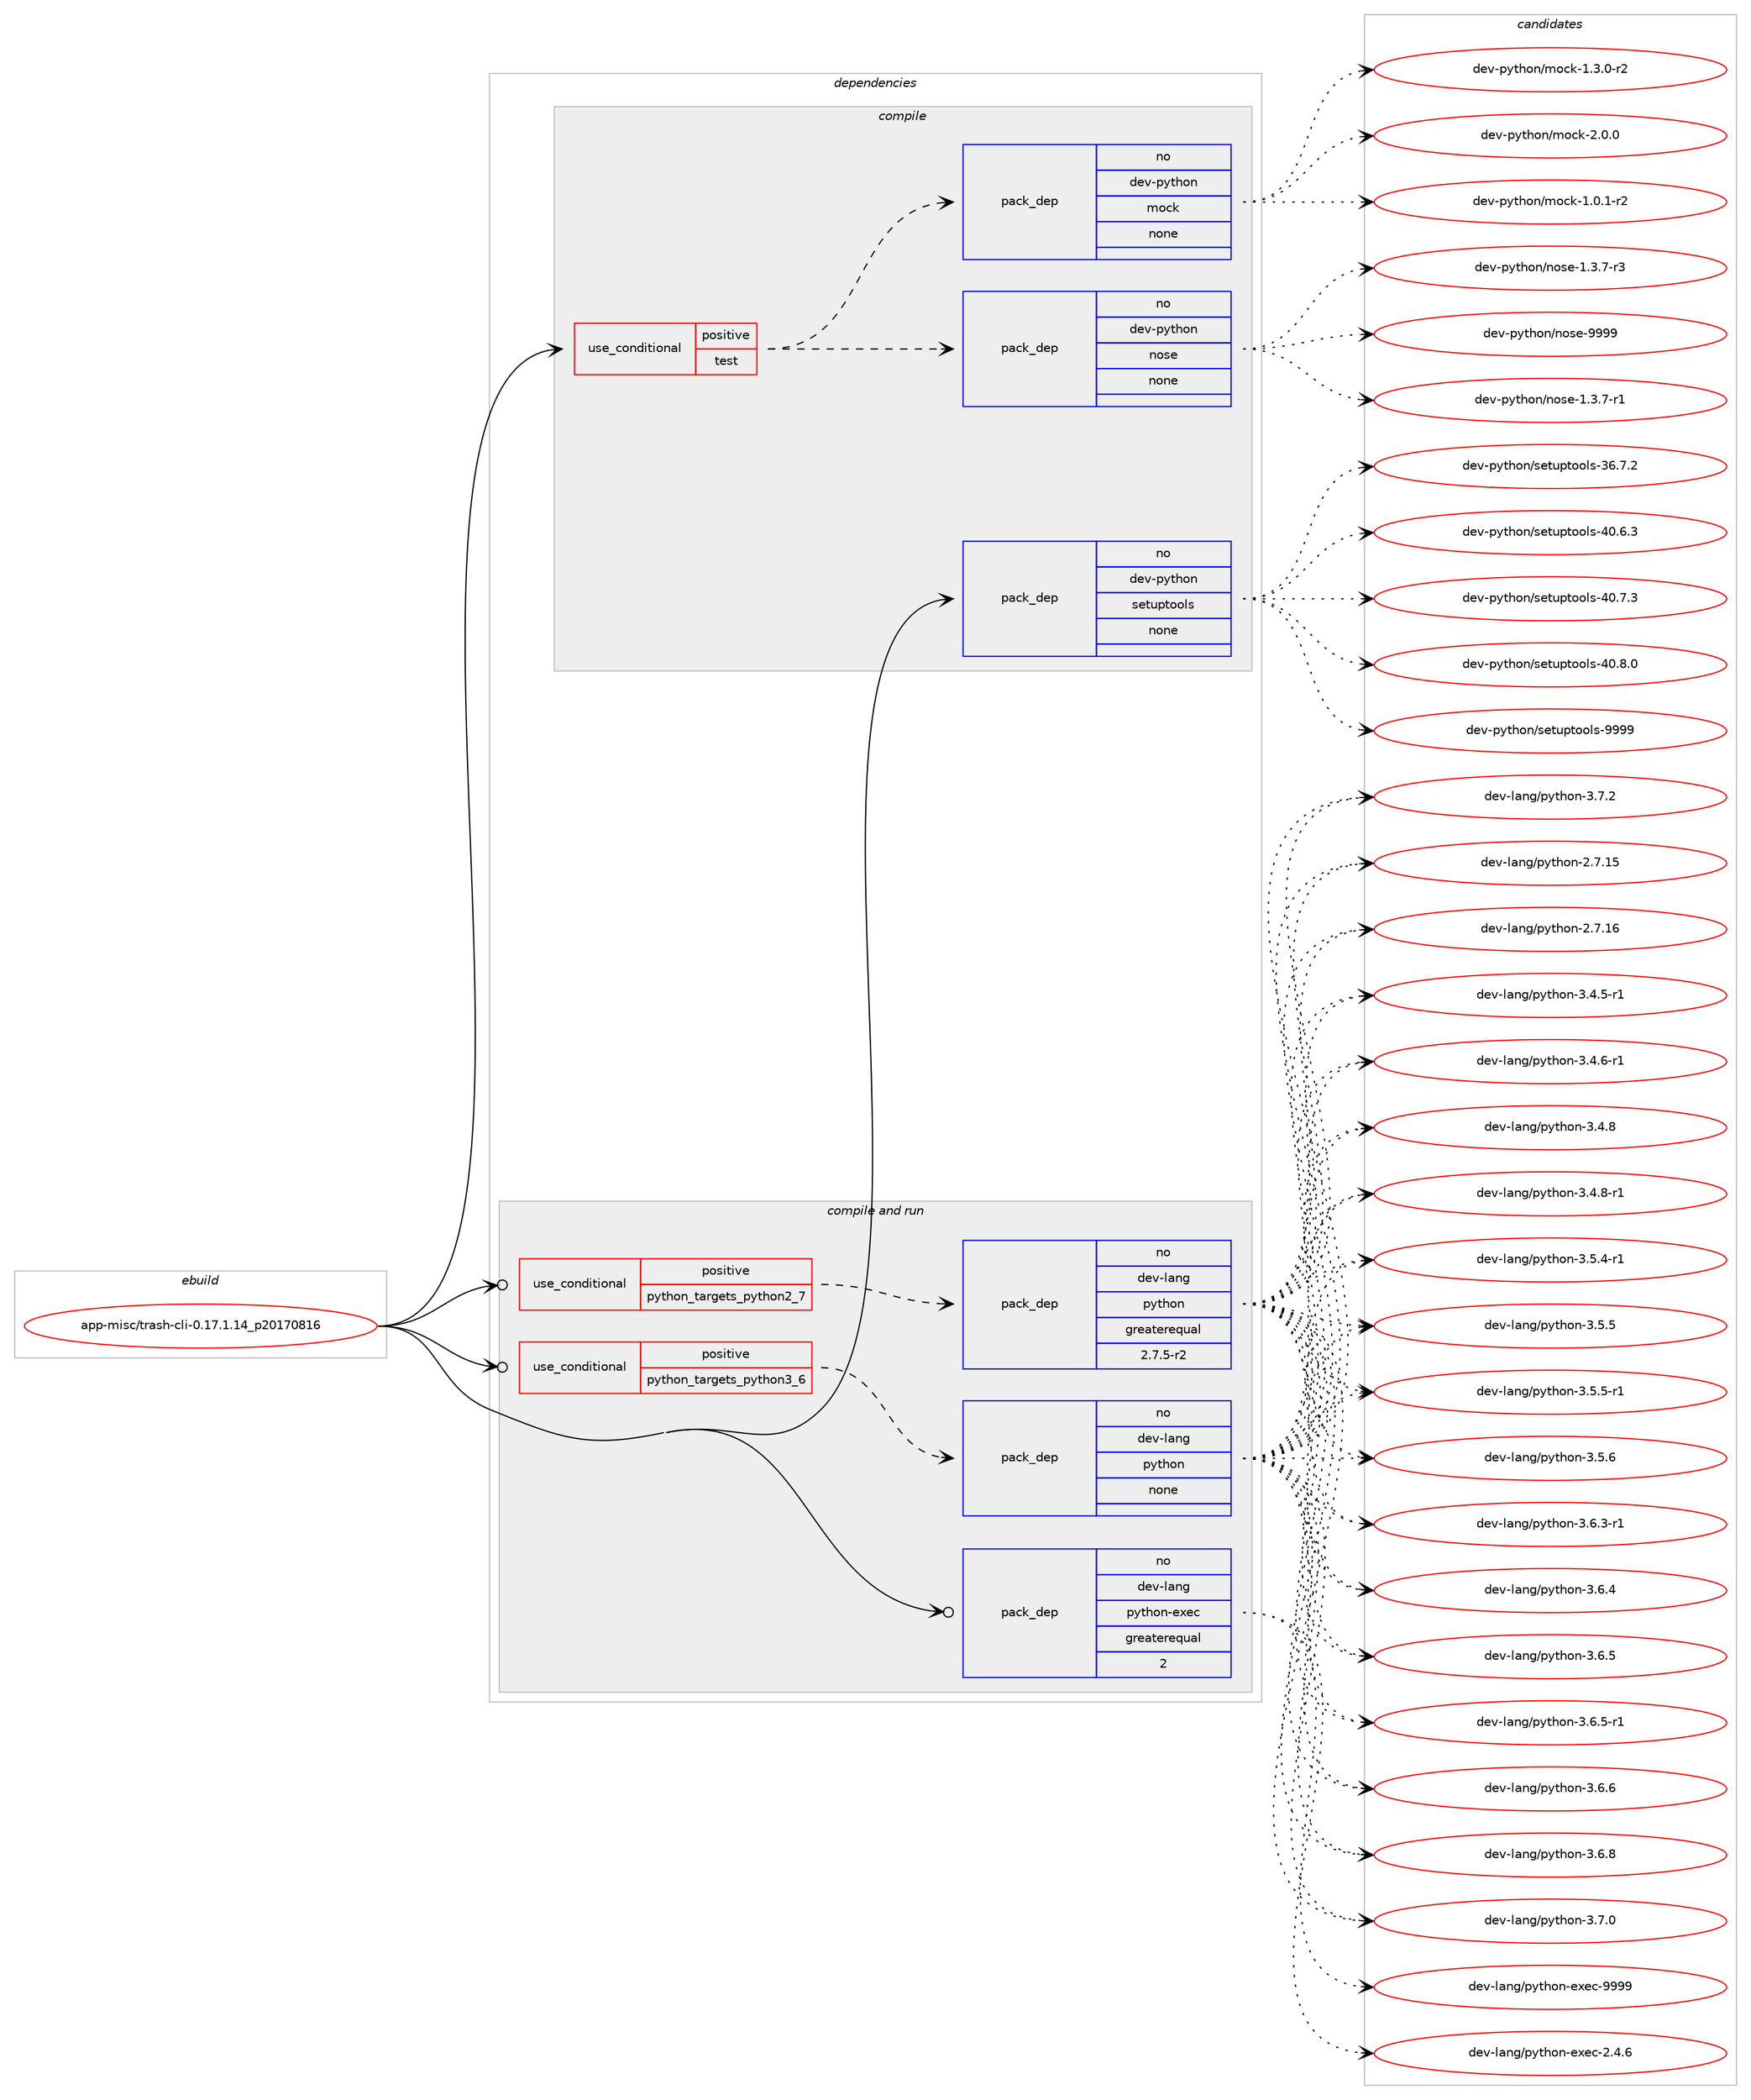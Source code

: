 digraph prolog {

# *************
# Graph options
# *************

newrank=true;
concentrate=true;
compound=true;
graph [rankdir=LR,fontname=Helvetica,fontsize=10,ranksep=1.5];#, ranksep=2.5, nodesep=0.2];
edge  [arrowhead=vee];
node  [fontname=Helvetica,fontsize=10];

# **********
# The ebuild
# **********

subgraph cluster_leftcol {
color=gray;
rank=same;
label=<<i>ebuild</i>>;
id [label="app-misc/trash-cli-0.17.1.14_p20170816", color=red, width=4, href="../app-misc/trash-cli-0.17.1.14_p20170816.svg"];
}

# ****************
# The dependencies
# ****************

subgraph cluster_midcol {
color=gray;
label=<<i>dependencies</i>>;
subgraph cluster_compile {
fillcolor="#eeeeee";
style=filled;
label=<<i>compile</i>>;
subgraph cond353963 {
dependency1301525 [label=<<TABLE BORDER="0" CELLBORDER="1" CELLSPACING="0" CELLPADDING="4"><TR><TD ROWSPAN="3" CELLPADDING="10">use_conditional</TD></TR><TR><TD>positive</TD></TR><TR><TD>test</TD></TR></TABLE>>, shape=none, color=red];
subgraph pack927287 {
dependency1301526 [label=<<TABLE BORDER="0" CELLBORDER="1" CELLSPACING="0" CELLPADDING="4" WIDTH="220"><TR><TD ROWSPAN="6" CELLPADDING="30">pack_dep</TD></TR><TR><TD WIDTH="110">no</TD></TR><TR><TD>dev-python</TD></TR><TR><TD>nose</TD></TR><TR><TD>none</TD></TR><TR><TD></TD></TR></TABLE>>, shape=none, color=blue];
}
dependency1301525:e -> dependency1301526:w [weight=20,style="dashed",arrowhead="vee"];
subgraph pack927288 {
dependency1301527 [label=<<TABLE BORDER="0" CELLBORDER="1" CELLSPACING="0" CELLPADDING="4" WIDTH="220"><TR><TD ROWSPAN="6" CELLPADDING="30">pack_dep</TD></TR><TR><TD WIDTH="110">no</TD></TR><TR><TD>dev-python</TD></TR><TR><TD>mock</TD></TR><TR><TD>none</TD></TR><TR><TD></TD></TR></TABLE>>, shape=none, color=blue];
}
dependency1301525:e -> dependency1301527:w [weight=20,style="dashed",arrowhead="vee"];
}
id:e -> dependency1301525:w [weight=20,style="solid",arrowhead="vee"];
subgraph pack927289 {
dependency1301528 [label=<<TABLE BORDER="0" CELLBORDER="1" CELLSPACING="0" CELLPADDING="4" WIDTH="220"><TR><TD ROWSPAN="6" CELLPADDING="30">pack_dep</TD></TR><TR><TD WIDTH="110">no</TD></TR><TR><TD>dev-python</TD></TR><TR><TD>setuptools</TD></TR><TR><TD>none</TD></TR><TR><TD></TD></TR></TABLE>>, shape=none, color=blue];
}
id:e -> dependency1301528:w [weight=20,style="solid",arrowhead="vee"];
}
subgraph cluster_compileandrun {
fillcolor="#eeeeee";
style=filled;
label=<<i>compile and run</i>>;
subgraph cond353964 {
dependency1301529 [label=<<TABLE BORDER="0" CELLBORDER="1" CELLSPACING="0" CELLPADDING="4"><TR><TD ROWSPAN="3" CELLPADDING="10">use_conditional</TD></TR><TR><TD>positive</TD></TR><TR><TD>python_targets_python2_7</TD></TR></TABLE>>, shape=none, color=red];
subgraph pack927290 {
dependency1301530 [label=<<TABLE BORDER="0" CELLBORDER="1" CELLSPACING="0" CELLPADDING="4" WIDTH="220"><TR><TD ROWSPAN="6" CELLPADDING="30">pack_dep</TD></TR><TR><TD WIDTH="110">no</TD></TR><TR><TD>dev-lang</TD></TR><TR><TD>python</TD></TR><TR><TD>greaterequal</TD></TR><TR><TD>2.7.5-r2</TD></TR></TABLE>>, shape=none, color=blue];
}
dependency1301529:e -> dependency1301530:w [weight=20,style="dashed",arrowhead="vee"];
}
id:e -> dependency1301529:w [weight=20,style="solid",arrowhead="odotvee"];
subgraph cond353965 {
dependency1301531 [label=<<TABLE BORDER="0" CELLBORDER="1" CELLSPACING="0" CELLPADDING="4"><TR><TD ROWSPAN="3" CELLPADDING="10">use_conditional</TD></TR><TR><TD>positive</TD></TR><TR><TD>python_targets_python3_6</TD></TR></TABLE>>, shape=none, color=red];
subgraph pack927291 {
dependency1301532 [label=<<TABLE BORDER="0" CELLBORDER="1" CELLSPACING="0" CELLPADDING="4" WIDTH="220"><TR><TD ROWSPAN="6" CELLPADDING="30">pack_dep</TD></TR><TR><TD WIDTH="110">no</TD></TR><TR><TD>dev-lang</TD></TR><TR><TD>python</TD></TR><TR><TD>none</TD></TR><TR><TD></TD></TR></TABLE>>, shape=none, color=blue];
}
dependency1301531:e -> dependency1301532:w [weight=20,style="dashed",arrowhead="vee"];
}
id:e -> dependency1301531:w [weight=20,style="solid",arrowhead="odotvee"];
subgraph pack927292 {
dependency1301533 [label=<<TABLE BORDER="0" CELLBORDER="1" CELLSPACING="0" CELLPADDING="4" WIDTH="220"><TR><TD ROWSPAN="6" CELLPADDING="30">pack_dep</TD></TR><TR><TD WIDTH="110">no</TD></TR><TR><TD>dev-lang</TD></TR><TR><TD>python-exec</TD></TR><TR><TD>greaterequal</TD></TR><TR><TD>2</TD></TR></TABLE>>, shape=none, color=blue];
}
id:e -> dependency1301533:w [weight=20,style="solid",arrowhead="odotvee"];
}
subgraph cluster_run {
fillcolor="#eeeeee";
style=filled;
label=<<i>run</i>>;
}
}

# **************
# The candidates
# **************

subgraph cluster_choices {
rank=same;
color=gray;
label=<<i>candidates</i>>;

subgraph choice927287 {
color=black;
nodesep=1;
choice10010111845112121116104111110471101111151014549465146554511449 [label="dev-python/nose-1.3.7-r1", color=red, width=4,href="../dev-python/nose-1.3.7-r1.svg"];
choice10010111845112121116104111110471101111151014549465146554511451 [label="dev-python/nose-1.3.7-r3", color=red, width=4,href="../dev-python/nose-1.3.7-r3.svg"];
choice10010111845112121116104111110471101111151014557575757 [label="dev-python/nose-9999", color=red, width=4,href="../dev-python/nose-9999.svg"];
dependency1301526:e -> choice10010111845112121116104111110471101111151014549465146554511449:w [style=dotted,weight="100"];
dependency1301526:e -> choice10010111845112121116104111110471101111151014549465146554511451:w [style=dotted,weight="100"];
dependency1301526:e -> choice10010111845112121116104111110471101111151014557575757:w [style=dotted,weight="100"];
}
subgraph choice927288 {
color=black;
nodesep=1;
choice1001011184511212111610411111047109111991074549464846494511450 [label="dev-python/mock-1.0.1-r2", color=red, width=4,href="../dev-python/mock-1.0.1-r2.svg"];
choice1001011184511212111610411111047109111991074549465146484511450 [label="dev-python/mock-1.3.0-r2", color=red, width=4,href="../dev-python/mock-1.3.0-r2.svg"];
choice100101118451121211161041111104710911199107455046484648 [label="dev-python/mock-2.0.0", color=red, width=4,href="../dev-python/mock-2.0.0.svg"];
dependency1301527:e -> choice1001011184511212111610411111047109111991074549464846494511450:w [style=dotted,weight="100"];
dependency1301527:e -> choice1001011184511212111610411111047109111991074549465146484511450:w [style=dotted,weight="100"];
dependency1301527:e -> choice100101118451121211161041111104710911199107455046484648:w [style=dotted,weight="100"];
}
subgraph choice927289 {
color=black;
nodesep=1;
choice100101118451121211161041111104711510111611711211611111110811545515446554650 [label="dev-python/setuptools-36.7.2", color=red, width=4,href="../dev-python/setuptools-36.7.2.svg"];
choice100101118451121211161041111104711510111611711211611111110811545524846544651 [label="dev-python/setuptools-40.6.3", color=red, width=4,href="../dev-python/setuptools-40.6.3.svg"];
choice100101118451121211161041111104711510111611711211611111110811545524846554651 [label="dev-python/setuptools-40.7.3", color=red, width=4,href="../dev-python/setuptools-40.7.3.svg"];
choice100101118451121211161041111104711510111611711211611111110811545524846564648 [label="dev-python/setuptools-40.8.0", color=red, width=4,href="../dev-python/setuptools-40.8.0.svg"];
choice10010111845112121116104111110471151011161171121161111111081154557575757 [label="dev-python/setuptools-9999", color=red, width=4,href="../dev-python/setuptools-9999.svg"];
dependency1301528:e -> choice100101118451121211161041111104711510111611711211611111110811545515446554650:w [style=dotted,weight="100"];
dependency1301528:e -> choice100101118451121211161041111104711510111611711211611111110811545524846544651:w [style=dotted,weight="100"];
dependency1301528:e -> choice100101118451121211161041111104711510111611711211611111110811545524846554651:w [style=dotted,weight="100"];
dependency1301528:e -> choice100101118451121211161041111104711510111611711211611111110811545524846564648:w [style=dotted,weight="100"];
dependency1301528:e -> choice10010111845112121116104111110471151011161171121161111111081154557575757:w [style=dotted,weight="100"];
}
subgraph choice927290 {
color=black;
nodesep=1;
choice10010111845108971101034711212111610411111045504655464953 [label="dev-lang/python-2.7.15", color=red, width=4,href="../dev-lang/python-2.7.15.svg"];
choice10010111845108971101034711212111610411111045504655464954 [label="dev-lang/python-2.7.16", color=red, width=4,href="../dev-lang/python-2.7.16.svg"];
choice1001011184510897110103471121211161041111104551465246534511449 [label="dev-lang/python-3.4.5-r1", color=red, width=4,href="../dev-lang/python-3.4.5-r1.svg"];
choice1001011184510897110103471121211161041111104551465246544511449 [label="dev-lang/python-3.4.6-r1", color=red, width=4,href="../dev-lang/python-3.4.6-r1.svg"];
choice100101118451089711010347112121116104111110455146524656 [label="dev-lang/python-3.4.8", color=red, width=4,href="../dev-lang/python-3.4.8.svg"];
choice1001011184510897110103471121211161041111104551465246564511449 [label="dev-lang/python-3.4.8-r1", color=red, width=4,href="../dev-lang/python-3.4.8-r1.svg"];
choice1001011184510897110103471121211161041111104551465346524511449 [label="dev-lang/python-3.5.4-r1", color=red, width=4,href="../dev-lang/python-3.5.4-r1.svg"];
choice100101118451089711010347112121116104111110455146534653 [label="dev-lang/python-3.5.5", color=red, width=4,href="../dev-lang/python-3.5.5.svg"];
choice1001011184510897110103471121211161041111104551465346534511449 [label="dev-lang/python-3.5.5-r1", color=red, width=4,href="../dev-lang/python-3.5.5-r1.svg"];
choice100101118451089711010347112121116104111110455146534654 [label="dev-lang/python-3.5.6", color=red, width=4,href="../dev-lang/python-3.5.6.svg"];
choice1001011184510897110103471121211161041111104551465446514511449 [label="dev-lang/python-3.6.3-r1", color=red, width=4,href="../dev-lang/python-3.6.3-r1.svg"];
choice100101118451089711010347112121116104111110455146544652 [label="dev-lang/python-3.6.4", color=red, width=4,href="../dev-lang/python-3.6.4.svg"];
choice100101118451089711010347112121116104111110455146544653 [label="dev-lang/python-3.6.5", color=red, width=4,href="../dev-lang/python-3.6.5.svg"];
choice1001011184510897110103471121211161041111104551465446534511449 [label="dev-lang/python-3.6.5-r1", color=red, width=4,href="../dev-lang/python-3.6.5-r1.svg"];
choice100101118451089711010347112121116104111110455146544654 [label="dev-lang/python-3.6.6", color=red, width=4,href="../dev-lang/python-3.6.6.svg"];
choice100101118451089711010347112121116104111110455146544656 [label="dev-lang/python-3.6.8", color=red, width=4,href="../dev-lang/python-3.6.8.svg"];
choice100101118451089711010347112121116104111110455146554648 [label="dev-lang/python-3.7.0", color=red, width=4,href="../dev-lang/python-3.7.0.svg"];
choice100101118451089711010347112121116104111110455146554650 [label="dev-lang/python-3.7.2", color=red, width=4,href="../dev-lang/python-3.7.2.svg"];
dependency1301530:e -> choice10010111845108971101034711212111610411111045504655464953:w [style=dotted,weight="100"];
dependency1301530:e -> choice10010111845108971101034711212111610411111045504655464954:w [style=dotted,weight="100"];
dependency1301530:e -> choice1001011184510897110103471121211161041111104551465246534511449:w [style=dotted,weight="100"];
dependency1301530:e -> choice1001011184510897110103471121211161041111104551465246544511449:w [style=dotted,weight="100"];
dependency1301530:e -> choice100101118451089711010347112121116104111110455146524656:w [style=dotted,weight="100"];
dependency1301530:e -> choice1001011184510897110103471121211161041111104551465246564511449:w [style=dotted,weight="100"];
dependency1301530:e -> choice1001011184510897110103471121211161041111104551465346524511449:w [style=dotted,weight="100"];
dependency1301530:e -> choice100101118451089711010347112121116104111110455146534653:w [style=dotted,weight="100"];
dependency1301530:e -> choice1001011184510897110103471121211161041111104551465346534511449:w [style=dotted,weight="100"];
dependency1301530:e -> choice100101118451089711010347112121116104111110455146534654:w [style=dotted,weight="100"];
dependency1301530:e -> choice1001011184510897110103471121211161041111104551465446514511449:w [style=dotted,weight="100"];
dependency1301530:e -> choice100101118451089711010347112121116104111110455146544652:w [style=dotted,weight="100"];
dependency1301530:e -> choice100101118451089711010347112121116104111110455146544653:w [style=dotted,weight="100"];
dependency1301530:e -> choice1001011184510897110103471121211161041111104551465446534511449:w [style=dotted,weight="100"];
dependency1301530:e -> choice100101118451089711010347112121116104111110455146544654:w [style=dotted,weight="100"];
dependency1301530:e -> choice100101118451089711010347112121116104111110455146544656:w [style=dotted,weight="100"];
dependency1301530:e -> choice100101118451089711010347112121116104111110455146554648:w [style=dotted,weight="100"];
dependency1301530:e -> choice100101118451089711010347112121116104111110455146554650:w [style=dotted,weight="100"];
}
subgraph choice927291 {
color=black;
nodesep=1;
choice10010111845108971101034711212111610411111045504655464953 [label="dev-lang/python-2.7.15", color=red, width=4,href="../dev-lang/python-2.7.15.svg"];
choice10010111845108971101034711212111610411111045504655464954 [label="dev-lang/python-2.7.16", color=red, width=4,href="../dev-lang/python-2.7.16.svg"];
choice1001011184510897110103471121211161041111104551465246534511449 [label="dev-lang/python-3.4.5-r1", color=red, width=4,href="../dev-lang/python-3.4.5-r1.svg"];
choice1001011184510897110103471121211161041111104551465246544511449 [label="dev-lang/python-3.4.6-r1", color=red, width=4,href="../dev-lang/python-3.4.6-r1.svg"];
choice100101118451089711010347112121116104111110455146524656 [label="dev-lang/python-3.4.8", color=red, width=4,href="../dev-lang/python-3.4.8.svg"];
choice1001011184510897110103471121211161041111104551465246564511449 [label="dev-lang/python-3.4.8-r1", color=red, width=4,href="../dev-lang/python-3.4.8-r1.svg"];
choice1001011184510897110103471121211161041111104551465346524511449 [label="dev-lang/python-3.5.4-r1", color=red, width=4,href="../dev-lang/python-3.5.4-r1.svg"];
choice100101118451089711010347112121116104111110455146534653 [label="dev-lang/python-3.5.5", color=red, width=4,href="../dev-lang/python-3.5.5.svg"];
choice1001011184510897110103471121211161041111104551465346534511449 [label="dev-lang/python-3.5.5-r1", color=red, width=4,href="../dev-lang/python-3.5.5-r1.svg"];
choice100101118451089711010347112121116104111110455146534654 [label="dev-lang/python-3.5.6", color=red, width=4,href="../dev-lang/python-3.5.6.svg"];
choice1001011184510897110103471121211161041111104551465446514511449 [label="dev-lang/python-3.6.3-r1", color=red, width=4,href="../dev-lang/python-3.6.3-r1.svg"];
choice100101118451089711010347112121116104111110455146544652 [label="dev-lang/python-3.6.4", color=red, width=4,href="../dev-lang/python-3.6.4.svg"];
choice100101118451089711010347112121116104111110455146544653 [label="dev-lang/python-3.6.5", color=red, width=4,href="../dev-lang/python-3.6.5.svg"];
choice1001011184510897110103471121211161041111104551465446534511449 [label="dev-lang/python-3.6.5-r1", color=red, width=4,href="../dev-lang/python-3.6.5-r1.svg"];
choice100101118451089711010347112121116104111110455146544654 [label="dev-lang/python-3.6.6", color=red, width=4,href="../dev-lang/python-3.6.6.svg"];
choice100101118451089711010347112121116104111110455146544656 [label="dev-lang/python-3.6.8", color=red, width=4,href="../dev-lang/python-3.6.8.svg"];
choice100101118451089711010347112121116104111110455146554648 [label="dev-lang/python-3.7.0", color=red, width=4,href="../dev-lang/python-3.7.0.svg"];
choice100101118451089711010347112121116104111110455146554650 [label="dev-lang/python-3.7.2", color=red, width=4,href="../dev-lang/python-3.7.2.svg"];
dependency1301532:e -> choice10010111845108971101034711212111610411111045504655464953:w [style=dotted,weight="100"];
dependency1301532:e -> choice10010111845108971101034711212111610411111045504655464954:w [style=dotted,weight="100"];
dependency1301532:e -> choice1001011184510897110103471121211161041111104551465246534511449:w [style=dotted,weight="100"];
dependency1301532:e -> choice1001011184510897110103471121211161041111104551465246544511449:w [style=dotted,weight="100"];
dependency1301532:e -> choice100101118451089711010347112121116104111110455146524656:w [style=dotted,weight="100"];
dependency1301532:e -> choice1001011184510897110103471121211161041111104551465246564511449:w [style=dotted,weight="100"];
dependency1301532:e -> choice1001011184510897110103471121211161041111104551465346524511449:w [style=dotted,weight="100"];
dependency1301532:e -> choice100101118451089711010347112121116104111110455146534653:w [style=dotted,weight="100"];
dependency1301532:e -> choice1001011184510897110103471121211161041111104551465346534511449:w [style=dotted,weight="100"];
dependency1301532:e -> choice100101118451089711010347112121116104111110455146534654:w [style=dotted,weight="100"];
dependency1301532:e -> choice1001011184510897110103471121211161041111104551465446514511449:w [style=dotted,weight="100"];
dependency1301532:e -> choice100101118451089711010347112121116104111110455146544652:w [style=dotted,weight="100"];
dependency1301532:e -> choice100101118451089711010347112121116104111110455146544653:w [style=dotted,weight="100"];
dependency1301532:e -> choice1001011184510897110103471121211161041111104551465446534511449:w [style=dotted,weight="100"];
dependency1301532:e -> choice100101118451089711010347112121116104111110455146544654:w [style=dotted,weight="100"];
dependency1301532:e -> choice100101118451089711010347112121116104111110455146544656:w [style=dotted,weight="100"];
dependency1301532:e -> choice100101118451089711010347112121116104111110455146554648:w [style=dotted,weight="100"];
dependency1301532:e -> choice100101118451089711010347112121116104111110455146554650:w [style=dotted,weight="100"];
}
subgraph choice927292 {
color=black;
nodesep=1;
choice1001011184510897110103471121211161041111104510112010199455046524654 [label="dev-lang/python-exec-2.4.6", color=red, width=4,href="../dev-lang/python-exec-2.4.6.svg"];
choice10010111845108971101034711212111610411111045101120101994557575757 [label="dev-lang/python-exec-9999", color=red, width=4,href="../dev-lang/python-exec-9999.svg"];
dependency1301533:e -> choice1001011184510897110103471121211161041111104510112010199455046524654:w [style=dotted,weight="100"];
dependency1301533:e -> choice10010111845108971101034711212111610411111045101120101994557575757:w [style=dotted,weight="100"];
}
}

}
